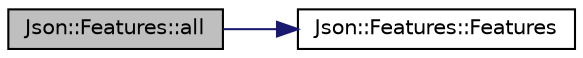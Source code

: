 digraph "Json::Features::all"
{
  edge [fontname="Helvetica",fontsize="10",labelfontname="Helvetica",labelfontsize="10"];
  node [fontname="Helvetica",fontsize="10",shape=record];
  rankdir="LR";
  Node1 [label="Json::Features::all",height=0.2,width=0.4,color="black", fillcolor="grey75", style="filled", fontcolor="black"];
  Node1 -> Node2 [color="midnightblue",fontsize="10",style="solid",fontname="Helvetica"];
  Node2 [label="Json::Features::Features",height=0.2,width=0.4,color="black", fillcolor="white", style="filled",URL="$class_json_1_1_features.html#ad15a091cb61bb31323299a95970d2644",tooltip="Initialize the configuration like JsonConfig::allFeatures;. "];
}
